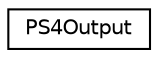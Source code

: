digraph "Graphical Class Hierarchy"
{
  edge [fontname="Helvetica",fontsize="10",labelfontname="Helvetica",labelfontsize="10"];
  node [fontname="Helvetica",fontsize="10",shape=record];
  rankdir="LR";
  Node1 [label="PS4Output",height=0.2,width=0.4,color="black", fillcolor="white", style="filled",URL="$struct_p_s4_output.html"];
}
